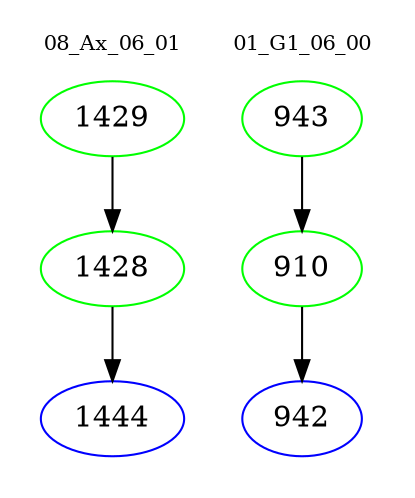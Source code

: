 digraph{
subgraph cluster_0 {
color = white
label = "08_Ax_06_01";
fontsize=10;
T0_1429 [label="1429", color="green"]
T0_1429 -> T0_1428 [color="black"]
T0_1428 [label="1428", color="green"]
T0_1428 -> T0_1444 [color="black"]
T0_1444 [label="1444", color="blue"]
}
subgraph cluster_1 {
color = white
label = "01_G1_06_00";
fontsize=10;
T1_943 [label="943", color="green"]
T1_943 -> T1_910 [color="black"]
T1_910 [label="910", color="green"]
T1_910 -> T1_942 [color="black"]
T1_942 [label="942", color="blue"]
}
}

